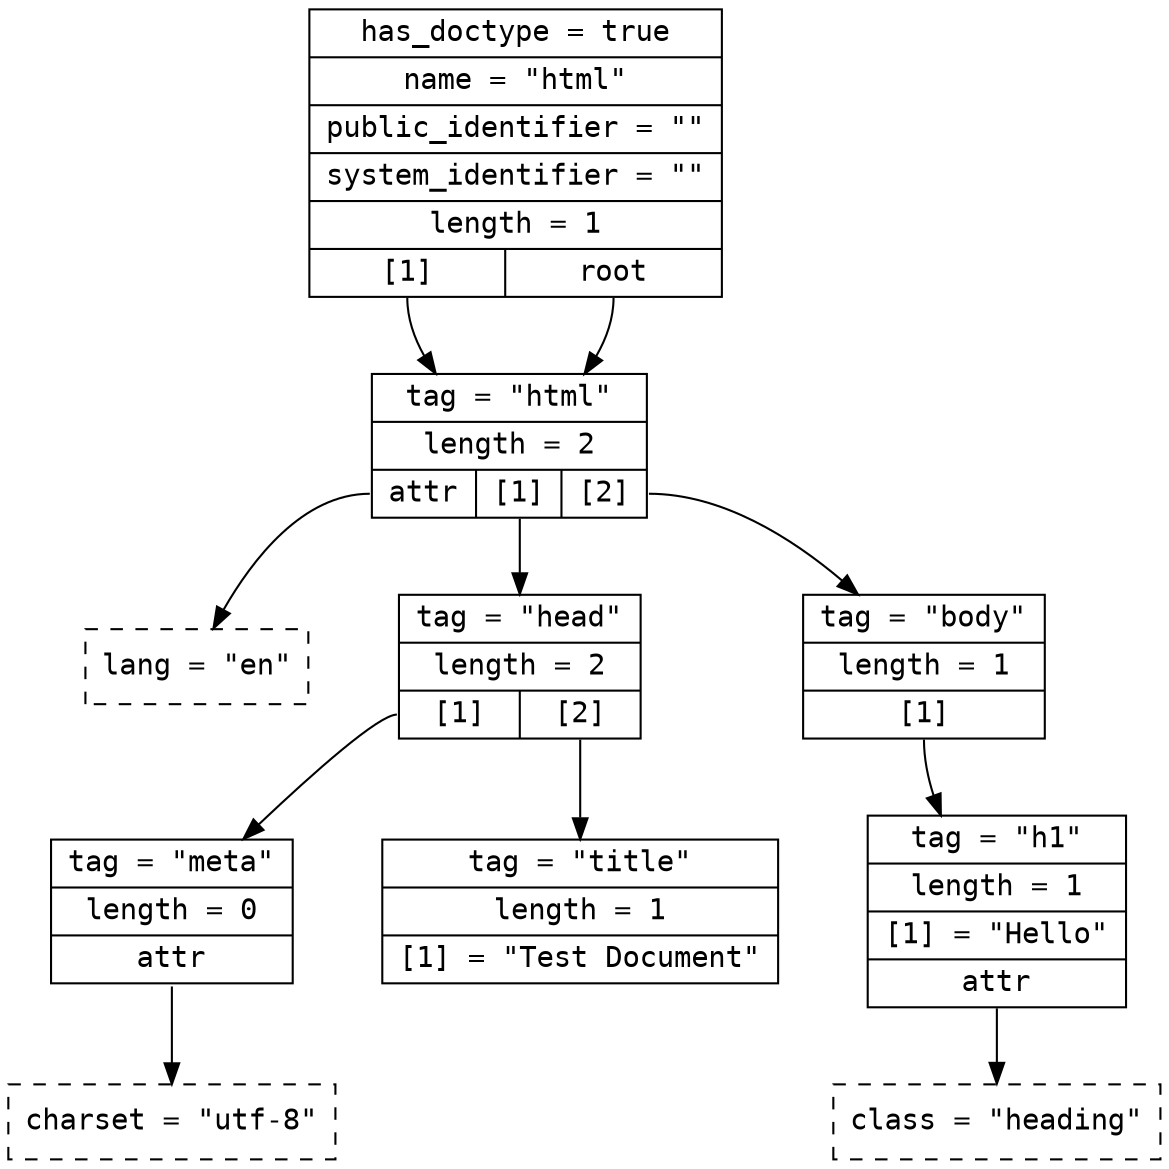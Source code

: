 digraph {
    nodesep=0.6
    node [shape=record fontname=monospace]

    doc [label="{has_doctype = true|name = \"html\"|public_identifier = \"\"|system_identifier = \"\"|length = 1|{<i1>[1]|<root>root}}"]
    html [label="{tag = \"html\"|length = 2|{<attr>attr|<1>[1]|<2>[2]}}"]
    htmlattr [label="{lang = \"en\"}" style=dashed]

    head [label="{tag = \"head\"|length = 2|{<1>[1]|<2>[2]}}"]
    title [label="{tag = \"title\"|length = 1|<1>[1] = \"Test Document\"}"]
    meta [label="{tag = \"meta\"|length = 0|<attr>attr}"]
    metaattr [label="{charset = \"utf-8\"}" style=dashed]

    body [label="{tag = \"body\"|length = 1|{<1>[1]}}"]
    h1 [label="{tag = \"h1\"|length = 1|[1] = \"Hello\"|<attr>attr}"]
    h1attr [label="{class = \"heading\"}" style=dashed]

    "doc":root -> html
    "doc":i1 -> html
    "html":attr -> htmlattr
    "html":1 -> head
    "html":2 -> body
    "head":1 -> meta
    "head":2 -> title
    "meta":attr -> metaattr
    "body":1 -> h1
    "h1":attr -> h1attr
}

